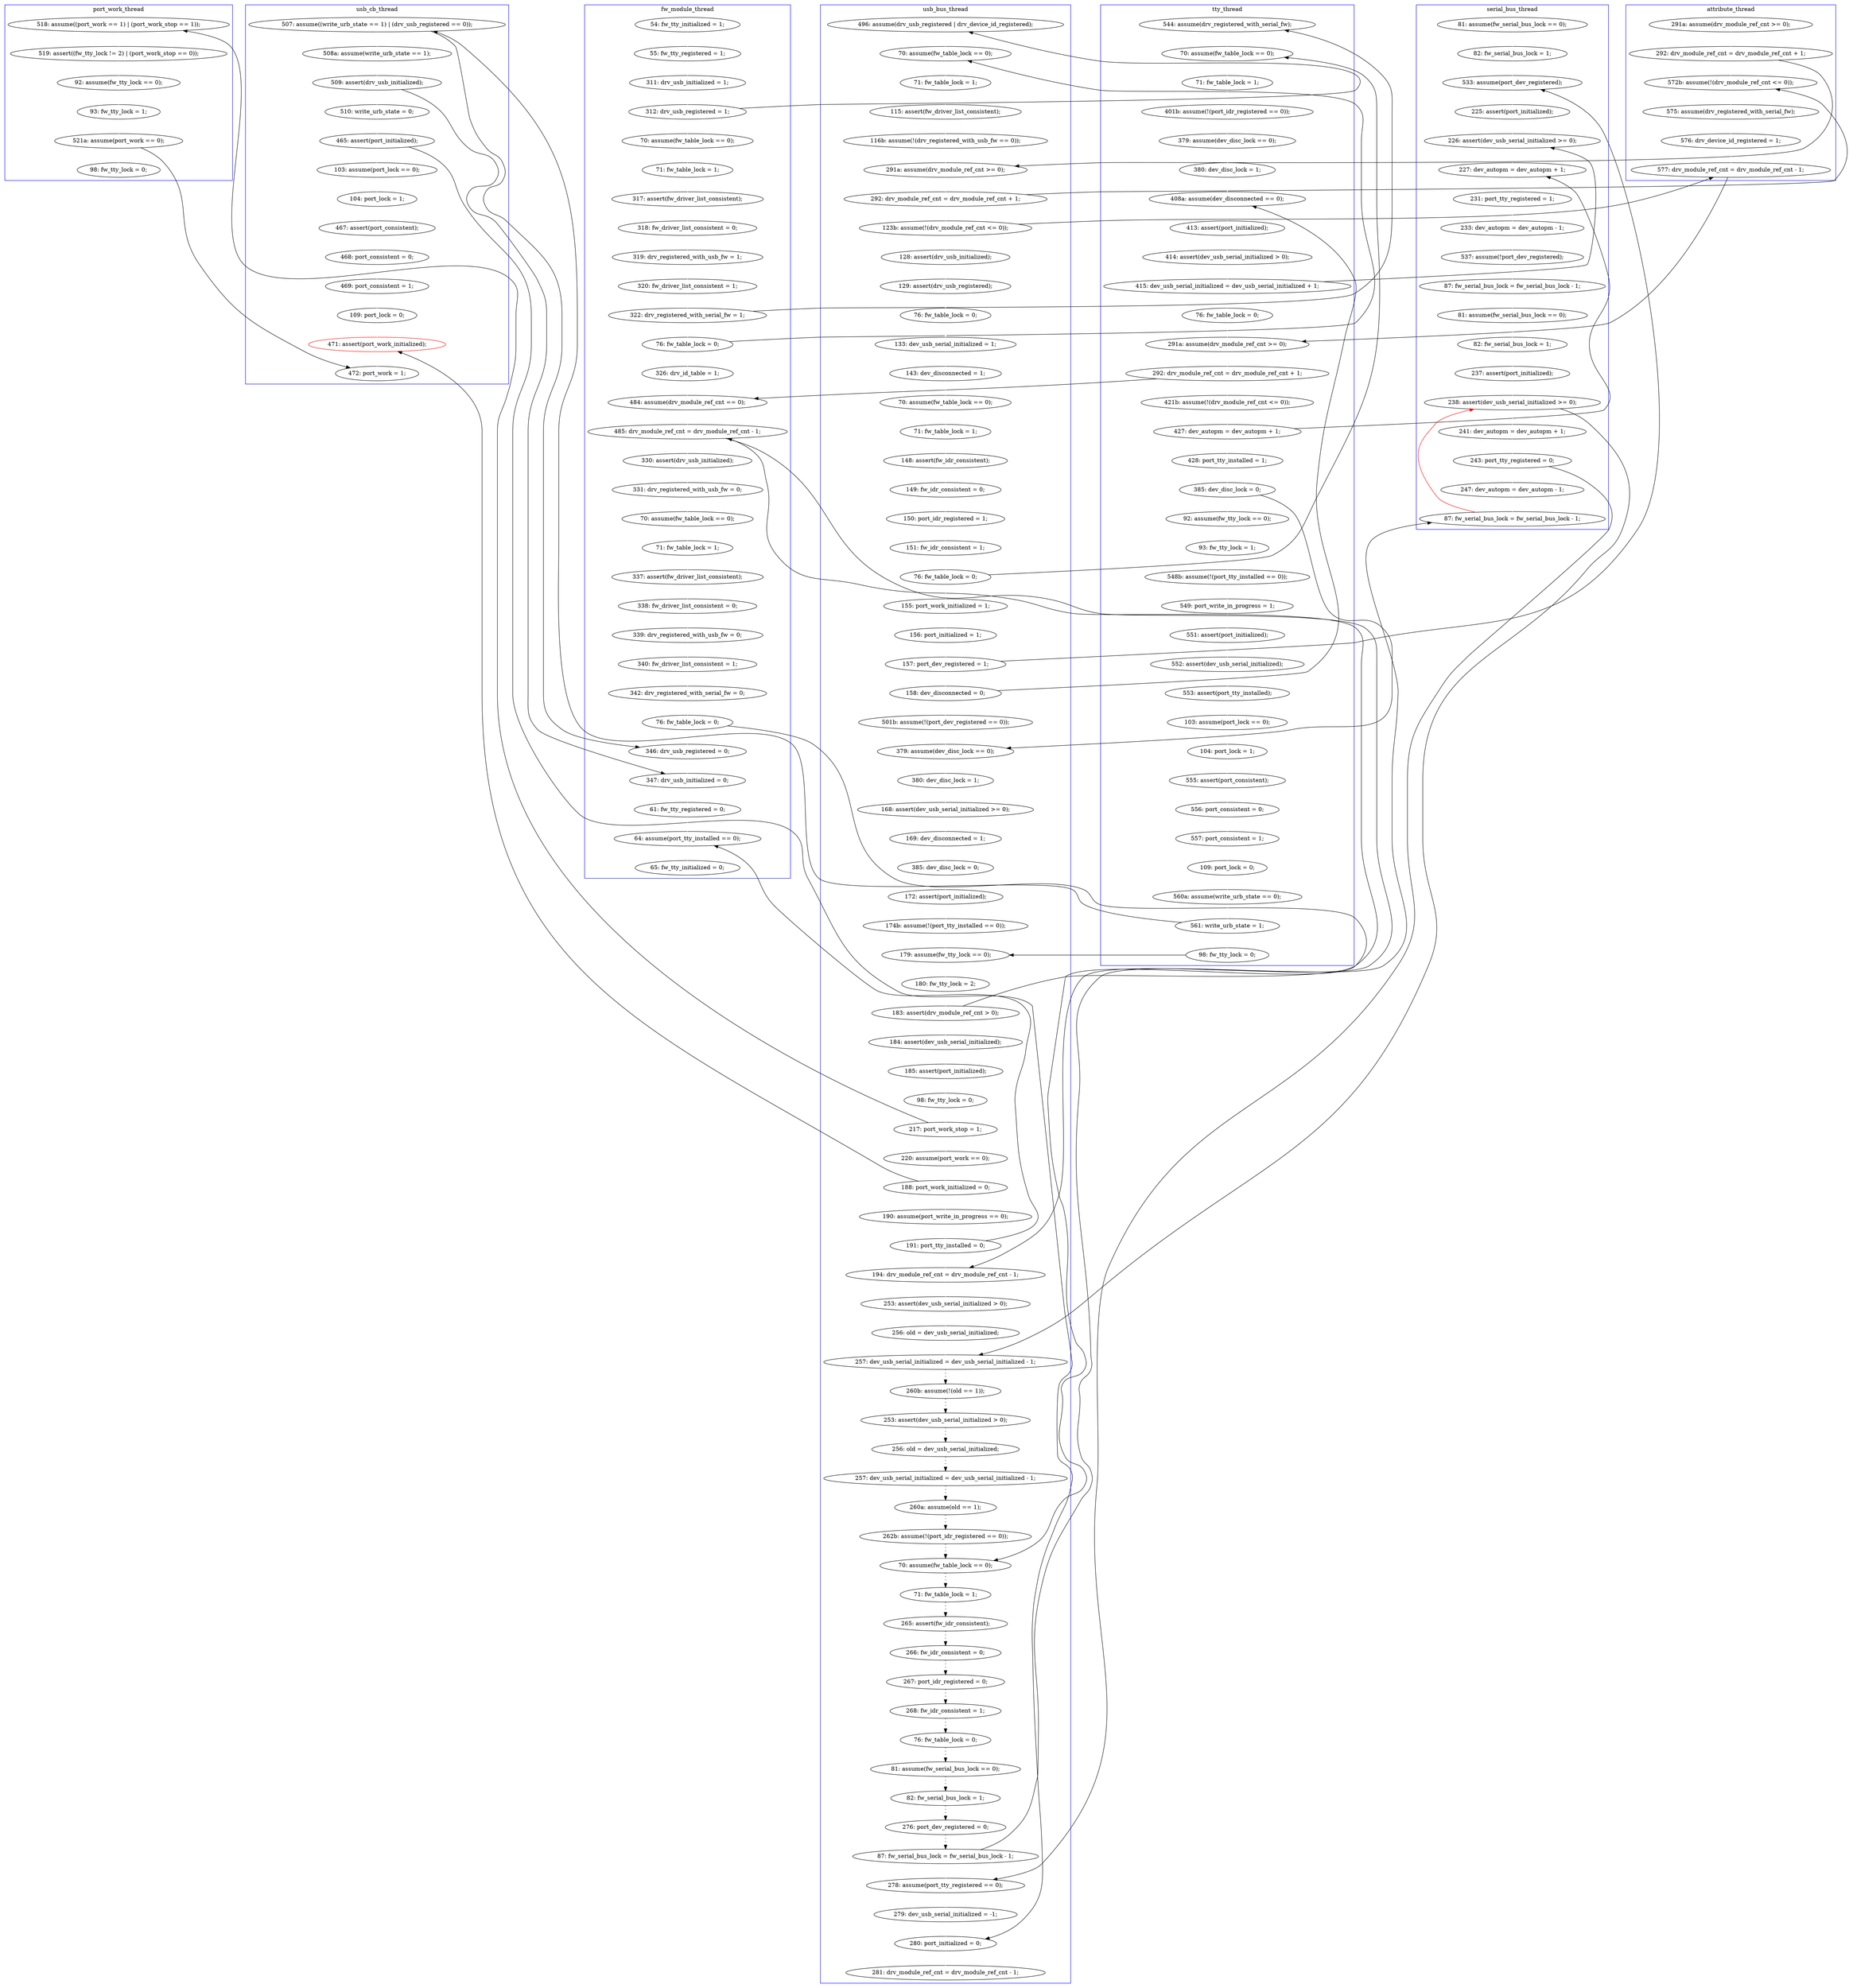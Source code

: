 digraph Counterexample {
	49 -> 50 [color = white, style = solid]
	353 -> 354 [color = black, style = dotted]
	316 -> 318 [color = black, style = dotted]
	151 -> 238 [color = black, style = solid, constraint = false]
	104 -> 131 [color = white, style = solid]
	136 -> 138 [color = white, style = solid]
	133 -> 136 [color = white, style = solid]
	205 -> 206 [color = white, style = solid]
	76 -> 77 [color = white, style = solid]
	96 -> 233 [color = white, style = solid]
	164 -> 270 [color = black, style = solid, constraint = false]
	387 -> 388 [color = black, style = dotted]
	243 -> 246 [color = white, style = solid]
	203 -> 337 [color = black, style = solid, constraint = false]
	393 -> 395 [color = white, style = solid]
	95 -> 96 [color = white, style = solid]
	398 -> 399 [color = white, style = solid]
	120 -> 121 [color = white, style = solid]
	371 -> 372 [color = black, style = dotted]
	252 -> 253 [color = white, style = solid]
	366 -> 367 [color = black, style = dotted]
	216 -> 220 [color = white, style = solid]
	56 -> 58 [color = white, style = solid]
	160 -> 268 [color = black, style = solid, constraint = false]
	334 -> 366 [color = black, style = solid, constraint = false]
	306 -> 322 [color = white, style = solid]
	220 -> 221 [color = white, style = solid]
	82 -> 87 [color = black, style = solid, constraint = false]
	255 -> 258 [color = white, style = solid]
	302 -> 383 [color = white, style = solid]
	67 -> 70 [color = white, style = solid]
	396 -> 398 [color = white, style = solid]
	198 -> 201 [color = white, style = solid]
	275 -> 294 [color = white, style = solid]
	173 -> 174 [color = white, style = solid]
	191 -> 193 [color = white, style = solid]
	160 -> 163 [color = white, style = solid]
	326 -> 327 [color = white, style = solid]
	148 -> 149 [color = white, style = solid]
	410 -> 311 [color = red, style = solid, constraint = false]
	141 -> 142 [color = white, style = solid]
	129 -> 131 [color = black, style = solid, constraint = false]
	110 -> 117 [color = white, style = solid]
	64 -> 66 [color = black, style = solid, constraint = false]
	182 -> 239 [color = white, style = solid]
	266 -> 267 [color = black, style = solid, constraint = false]
	93 -> 159 [color = black, style = solid, constraint = false]
	313 -> 362 [color = white, style = solid]
	330 -> 334 [color = white, style = solid]
	81 -> 82 [color = white, style = solid]
	288 -> 289 [color = white, style = solid]
	307 -> 314 [color = white, style = solid]
	286 -> 412 [color = black, style = solid, constraint = false]
	206 -> 343 [color = black, style = solid, constraint = false]
	311 -> 312 [color = white, style = solid]
	286 -> 307 [color = white, style = solid]
	174 -> 177 [color = white, style = solid]
	151 -> 154 [color = white, style = solid]
	58 -> 61 [color = white, style = solid]
	240 -> 242 [color = white, style = solid]
	142 -> 148 [color = white, style = solid]
	190 -> 191 [color = white, style = solid]
	186 -> 187 [color = white, style = solid]
	131 -> 132 [color = white, style = solid]
	42 -> 45 [color = white, style = solid]
	262 -> 264 [color = white, style = solid]
	254 -> 255 [color = white, style = solid]
	72 -> 81 [color = white, style = solid]
	177 -> 178 [color = white, style = solid]
	238 -> 270 [color = white, style = solid]
	138 -> 145 [color = white, style = solid]
	165 -> 168 [color = white, style = solid]
	253 -> 269 [color = black, style = solid, constraint = false]
	289 -> 293 [color = white, style = solid]
	248 -> 250 [color = white, style = solid]
	121 -> 123 [color = white, style = solid]
	268 -> 269 [color = white, style = solid]
	150 -> 151 [color = white, style = solid]
	328 -> 329 [color = white, style = solid]
	359 -> 366 [color = black, style = dotted]
	50 -> 52 [color = white, style = solid]
	149 -> 150 [color = white, style = solid]
	53 -> 66 [color = white, style = solid]
	337 -> 343 [color = white, style = solid]
	230 -> 267 [color = white, style = solid]
	323 -> 326 [color = white, style = solid]
	212 -> 215 [color = white, style = solid]
	82 -> 88 [color = white, style = solid]
	370 -> 371 [color = black, style = dotted]
	408 -> 412 [color = white, style = solid]
	246 -> 248 [color = white, style = solid]
	334 -> 337 [color = white, style = solid]
	163 -> 164 [color = white, style = solid]
	215 -> 216 [color = white, style = solid]
	125 -> 126 [color = white, style = solid]
	242 -> 243 [color = white, style = solid]
	87 -> 89 [color = white, style = solid]
	267 -> 303 [color = white, style = solid]
	258 -> 262 [color = white, style = solid]
	193 -> 194 [color = white, style = solid]
	372 -> 373 [color = black, style = dotted]
	179 -> 186 [color = white, style = solid]
	54 -> 56 [color = white, style = solid]
	123 -> 124 [color = white, style = solid]
	264 -> 266 [color = white, style = solid]
	98 -> 101 [color = white, style = solid]
	206 -> 208 [color = white, style = solid]
	61 -> 64 [color = white, style = solid]
	322 -> 323 [color = white, style = solid]
	362 -> 410 [color = white, style = solid]
	412 -> 413 [color = white, style = solid]
	270 -> 276 [color = white, style = solid]
	239 -> 240 [color = white, style = solid]
	101 -> 110 [color = white, style = solid]
	269 -> 307 [color = black, style = solid, constraint = false]
	37 -> 38 [color = white, style = solid]
	168 -> 173 [color = white, style = solid]
	228 -> 251 [color = black, style = solid, constraint = false]
	318 -> 353 [color = black, style = dotted]
	132 -> 137 [color = white, style = solid]
	329 -> 330 [color = white, style = solid]
	159 -> 160 [color = white, style = solid]
	280 -> 286 [color = white, style = solid]
	293 -> 311 [color = white, style = solid]
	302 -> 303 [color = black, style = solid, constraint = false]
	269 -> 305 [color = white, style = solid]
	129 -> 133 [color = white, style = solid]
	178 -> 179 [color = white, style = solid]
	38 -> 42 [color = white, style = solid]
	393 -> 410 [color = black, style = solid, constraint = false]
	64 -> 210 [color = white, style = solid]
	354 -> 355 [color = black, style = dotted]
	315 -> 316 [color = white, style = solid]
	117 -> 120 [color = white, style = solid]
	145 -> 148 [color = black, style = solid, constraint = false]
	266 -> 280 [color = white, style = solid]
	311 -> 316 [color = black, style = solid, constraint = false]
	233 -> 237 [color = white, style = solid]
	314 -> 315 [color = white, style = solid]
	201 -> 202 [color = white, style = solid]
	138 -> 233 [color = black, style = solid, constraint = false]
	187 -> 190 [color = white, style = solid]
	388 -> 390 [color = black, style = dotted]
	203 -> 205 [color = white, style = solid]
	250 -> 251 [color = white, style = solid]
	373 -> 376 [color = black, style = dotted]
	52 -> 54 [color = white, style = solid]
	312 -> 313 [color = white, style = solid]
	88 -> 93 [color = black, style = solid, constraint = false]
	294 -> 298 [color = white, style = solid]
	194 -> 195 [color = white, style = solid]
	77 -> 87 [color = white, style = solid]
	66 -> 67 [color = white, style = solid]
	61 -> 104 [color = black, style = solid, constraint = false]
	276 -> 277 [color = white, style = solid]
	77 -> 81 [color = black, style = solid, constraint = false]
	195 -> 198 [color = white, style = solid]
	88 -> 97 [color = white, style = solid]
	355 -> 357 [color = black, style = dotted]
	253 -> 254 [color = white, style = solid]
	97 -> 98 [color = white, style = solid]
	343 -> 408 [color = white, style = solid]
	212 -> 398 [color = black, style = solid, constraint = false]
	137 -> 141 [color = white, style = solid]
	202 -> 228 [color = white, style = solid]
	237 -> 238 [color = white, style = solid]
	164 -> 165 [color = white, style = solid]
	327 -> 328 [color = white, style = solid]
	45 -> 49 [color = white, style = solid]
	395 -> 396 [color = white, style = solid]
	367 -> 370 [color = black, style = dotted]
	277 -> 279 [color = white, style = solid]
	89 -> 91 [color = white, style = solid]
	210 -> 268 [color = white, style = solid]
	283 -> 288 [color = white, style = solid]
	279 -> 283 [color = white, style = solid]
	298 -> 299 [color = white, style = solid]
	168 -> 239 [color = black, style = solid, constraint = false]
	313 -> 395 [color = black, style = solid, constraint = false]
	251 -> 252 [color = white, style = solid]
	208 -> 212 [color = white, style = solid]
	202 -> 203 [color = black, style = solid, constraint = false]
	222 -> 230 [color = white, style = solid]
	221 -> 222 [color = white, style = solid]
	91 -> 93 [color = white, style = solid]
	357 -> 359 [color = black, style = dotted]
	124 -> 125 [color = white, style = solid]
	45 -> 53 [color = black, style = solid, constraint = false]
	376 -> 387 [color = black, style = dotted]
	390 -> 393 [color = black, style = dotted]
	262 -> 275 [color = black, style = solid, constraint = false]
	70 -> 72 [color = white, style = solid]
	305 -> 306 [color = white, style = solid]
	154 -> 159 [color = white, style = solid]
	299 -> 302 [color = white, style = solid]
	145 -> 182 [color = white, style = solid]
	126 -> 129 [color = white, style = solid]
	subgraph cluster5 {
		label = attribute_thread
		color = blue
		77  [label = "292: drv_module_ref_cnt = drv_module_ref_cnt + 1;"]
		76  [label = "291a: assume(drv_module_ref_cnt >= 0);"]
		93  [label = "577: drv_module_ref_cnt = drv_module_ref_cnt - 1;"]
		91  [label = "576: drv_device_id_registered = 1;"]
		89  [label = "575: assume(drv_registered_with_serial_fw);"]
		87  [label = "572b: assume(!(drv_module_ref_cnt <= 0));"]
	}
	subgraph cluster6 {
		label = usb_cb_thread
		color = blue
		216  [label = "104: port_lock = 1;"]
		230  [label = "109: port_lock = 0;"]
		267  [label = "471: assert(port_work_initialized);", color = red]
		203  [label = "507: assume((write_urb_state == 1) | (drv_usb_registered == 0));"]
		212  [label = "465: assert(port_initialized);"]
		215  [label = "103: assume(port_lock == 0);"]
		222  [label = "469: port_consistent = 1;"]
		303  [label = "472: port_work = 1;"]
		221  [label = "468: port_consistent = 0;"]
		220  [label = "467: assert(port_consistent);"]
		205  [label = "508a: assume(write_urb_state == 1);"]
		208  [label = "510: write_urb_state = 0;"]
		206  [label = "509: assert(drv_usb_initialized);"]
	}
	subgraph cluster7 {
		label = port_work_thread
		color = blue
		298  [label = "92: assume(fw_tty_lock == 0);"]
		383  [label = "98: fw_tty_lock = 0;"]
		275  [label = "518: assume((port_work == 1) | (port_work_stop == 1));"]
		302  [label = "521a: assume(port_work == 0);"]
		294  [label = "519: assert((fw_tty_lock != 2) | (port_work_stop == 0));"]
		299  [label = "93: fw_tty_lock = 1;"]
	}
	subgraph cluster1 {
		label = fw_module_thread
		color = blue
		306  [label = "331: drv_registered_with_usb_fw = 0;"]
		322  [label = "70: assume(fw_table_lock == 0);"]
		408  [label = "61: fw_tty_registered = 0;"]
		52  [label = "317: assert(fw_driver_list_consistent);"]
		334  [label = "76: fw_table_lock = 0;"]
		269  [label = "485: drv_module_ref_cnt = drv_module_ref_cnt - 1;"]
		305  [label = "330: assert(drv_usb_initialized);"]
		37  [label = "54: fw_tty_initialized = 1;"]
		327  [label = "338: fw_driver_list_consistent = 0;"]
		64  [label = "76: fw_table_lock = 0;"]
		343  [label = "347: drv_usb_initialized = 0;"]
		326  [label = "337: assert(fw_driver_list_consistent);"]
		413  [label = "65: fw_tty_initialized = 0;"]
		412  [label = "64: assume(port_tty_installed == 0);"]
		328  [label = "339: drv_registered_with_usb_fw = 0;"]
		49  [label = "70: assume(fw_table_lock == 0);"]
		210  [label = "326: drv_id_table = 1;"]
		329  [label = "340: fw_driver_list_consistent = 1;"]
		58  [label = "320: fw_driver_list_consistent = 1;"]
		50  [label = "71: fw_table_lock = 1;"]
		38  [label = "55: fw_tty_registered = 1;"]
		45  [label = "312: drv_usb_registered = 1;"]
		330  [label = "342: drv_registered_with_serial_fw = 0;"]
		337  [label = "346: drv_usb_registered = 0;"]
		42  [label = "311: drv_usb_initialized = 1;"]
		61  [label = "322: drv_registered_with_serial_fw = 1;"]
		54  [label = "318: fw_driver_list_consistent = 0;"]
		56  [label = "319: drv_registered_with_usb_fw = 1;"]
		323  [label = "71: fw_table_lock = 1;"]
		268  [label = "484: assume(drv_module_ref_cnt == 0);"]
	}
	subgraph cluster3 {
		label = serial_bus_thread
		color = blue
		233  [label = "533: assume(port_dev_registered);"]
		270  [label = "227: dev_autopm = dev_autopm + 1;"]
		410  [label = "87: fw_serial_bus_lock = fw_serial_bus_lock - 1;"]
		279  [label = "537: assume(!port_dev_registered);"]
		293  [label = "237: assert(port_initialized);"]
		237  [label = "225: assert(port_initialized);"]
		311  [label = "238: assert(dev_usb_serial_initialized >= 0);"]
		96  [label = "82: fw_serial_bus_lock = 1;"]
		95  [label = "81: assume(fw_serial_bus_lock == 0);"]
		313  [label = "243: port_tty_registered = 0;"]
		312  [label = "241: dev_autopm = dev_autopm + 1;"]
		238  [label = "226: assert(dev_usb_serial_initialized >= 0);"]
		289  [label = "82: fw_serial_bus_lock = 1;"]
		288  [label = "81: assume(fw_serial_bus_lock == 0);"]
		362  [label = "247: dev_autopm = dev_autopm - 1;"]
		283  [label = "87: fw_serial_bus_lock = fw_serial_bus_lock - 1;"]
		276  [label = "231: port_tty_registered = 1;"]
		277  [label = "233: dev_autopm = dev_autopm - 1;"]
	}
	subgraph cluster4 {
		label = tty_thread
		color = blue
		228  [label = "98: fw_tty_lock = 0;"]
		159  [label = "291a: assume(drv_module_ref_cnt >= 0);"]
		178  [label = "549: port_write_in_progress = 1;"]
		198  [label = "109: port_lock = 0;"]
		149  [label = "413: assert(port_initialized);"]
		201  [label = "560a: assume(write_urb_state == 0);"]
		173  [label = "92: assume(fw_tty_lock == 0);"]
		202  [label = "561: write_urb_state = 1;"]
		132  [label = "71: fw_table_lock = 1;"]
		177  [label = "548b: assume(!(port_tty_installed == 0));"]
		131  [label = "70: assume(fw_table_lock == 0);"]
		187  [label = "553: assert(port_tty_installed);"]
		179  [label = "551: assert(port_initialized);"]
		104  [label = "544: assume(drv_registered_with_serial_fw);"]
		151  [label = "415: dev_usb_serial_initialized = dev_usb_serial_initialized + 1;"]
		165  [label = "428: port_tty_installed = 1;"]
		160  [label = "292: drv_module_ref_cnt = drv_module_ref_cnt + 1;"]
		193  [label = "555: assert(port_consistent);"]
		137  [label = "401b: assume(!(port_idr_registered == 0));"]
		195  [label = "557: port_consistent = 1;"]
		190  [label = "103: assume(port_lock == 0);"]
		154  [label = "76: fw_table_lock = 0;"]
		164  [label = "427: dev_autopm = dev_autopm + 1;"]
		163  [label = "421b: assume(!(drv_module_ref_cnt <= 0));"]
		194  [label = "556: port_consistent = 0;"]
		186  [label = "552: assert(dev_usb_serial_initialized);"]
		191  [label = "104: port_lock = 1;"]
		148  [label = "408a: assume(dev_disconnected == 0);"]
		168  [label = "385: dev_disc_lock = 0;"]
		142  [label = "380: dev_disc_lock = 1;"]
		141  [label = "379: assume(dev_disc_lock == 0);"]
		174  [label = "93: fw_tty_lock = 1;"]
		150  [label = "414: assert(dev_usb_serial_initialized > 0);"]
	}
	subgraph cluster2 {
		label = usb_bus_thread
		color = blue
		399  [label = "281: drv_module_ref_cnt = drv_module_ref_cnt - 1;"]
		123  [label = "148: assert(fw_idr_consistent);"]
		286  [label = "191: port_tty_installed = 0;"]
		145  [label = "158: dev_disconnected = 0;"]
		357  [label = "260a: assume(old == 1);"]
		242  [label = "168: assert(dev_usb_serial_initialized >= 0);"]
		66  [label = "70: assume(fw_table_lock == 0);"]
		387  [label = "81: assume(fw_serial_bus_lock == 0);"]
		136  [label = "156: port_initialized = 1;"]
		373  [label = "268: fw_idr_consistent = 1;"]
		251  [label = "179: assume(fw_tty_lock == 0);"]
		240  [label = "380: dev_disc_lock = 1;"]
		316  [label = "257: dev_usb_serial_initialized = dev_usb_serial_initialized - 1;"]
		248  [label = "172: assert(port_initialized);"]
		117  [label = "143: dev_disconnected = 1;"]
		262  [label = "217: port_work_stop = 1;"]
		120  [label = "70: assume(fw_table_lock == 0);"]
		129  [label = "76: fw_table_lock = 0;"]
		72  [label = "116b: assume(!(drv_registered_with_usb_fw == 0));"]
		398  [label = "280: port_initialized = 0;"]
		393  [label = "87: fw_serial_bus_lock = fw_serial_bus_lock - 1;"]
		354  [label = "256: old = dev_usb_serial_initialized;"]
		367  [label = "71: fw_table_lock = 1;"]
		110  [label = "133: dev_usb_serial_initialized = 1;"]
		307  [label = "194: drv_module_ref_cnt = drv_module_ref_cnt - 1;"]
		254  [label = "184: assert(dev_usb_serial_initialized);"]
		133  [label = "155: port_work_initialized = 1;"]
		98  [label = "129: assert(drv_usb_registered);"]
		125  [label = "150: port_idr_registered = 1;"]
		266  [label = "188: port_work_initialized = 0;"]
		366  [label = "70: assume(fw_table_lock == 0);"]
		359  [label = "262b: assume(!(port_idr_registered == 0));"]
		126  [label = "151: fw_idr_consistent = 1;"]
		355  [label = "257: dev_usb_serial_initialized = dev_usb_serial_initialized - 1;"]
		318  [label = "260b: assume(!(old == 1));"]
		182  [label = "501b: assume(!(port_dev_registered == 0));"]
		88  [label = "123b: assume(!(drv_module_ref_cnt <= 0));"]
		70  [label = "115: assert(fw_driver_list_consistent);"]
		121  [label = "71: fw_table_lock = 1;"]
		370  [label = "265: assert(fw_idr_consistent);"]
		239  [label = "379: assume(dev_disc_lock == 0);"]
		396  [label = "279: dev_usb_serial_initialized = -1;"]
		243  [label = "169: dev_disconnected = 1;"]
		280  [label = "190: assume(port_write_in_progress == 0);"]
		371  [label = "266: fw_idr_consistent = 0;"]
		353  [label = "253: assert(dev_usb_serial_initialized > 0);"]
		250  [label = "174b: assume(!(port_tty_installed == 0));"]
		390  [label = "276: port_dev_registered = 0;"]
		138  [label = "157: port_dev_registered = 1;"]
		81  [label = "291a: assume(drv_module_ref_cnt >= 0);"]
		264  [label = "220: assume(port_work == 0);"]
		53  [label = "496: assume(drv_usb_registered | drv_device_id_registered);"]
		314  [label = "253: assert(dev_usb_serial_initialized > 0);"]
		376  [label = "76: fw_table_lock = 0;"]
		124  [label = "149: fw_idr_consistent = 0;"]
		388  [label = "82: fw_serial_bus_lock = 1;"]
		67  [label = "71: fw_table_lock = 1;"]
		315  [label = "256: old = dev_usb_serial_initialized;"]
		252  [label = "180: fw_tty_lock = 2;"]
		82  [label = "292: drv_module_ref_cnt = drv_module_ref_cnt + 1;"]
		255  [label = "185: assert(port_initialized);"]
		395  [label = "278: assume(port_tty_registered == 0);"]
		101  [label = "76: fw_table_lock = 0;"]
		253  [label = "183: assert(drv_module_ref_cnt > 0);"]
		97  [label = "128: assert(drv_usb_initialized);"]
		246  [label = "385: dev_disc_lock = 0;"]
		258  [label = "98: fw_tty_lock = 0;"]
		372  [label = "267: port_idr_registered = 0;"]
	}
}